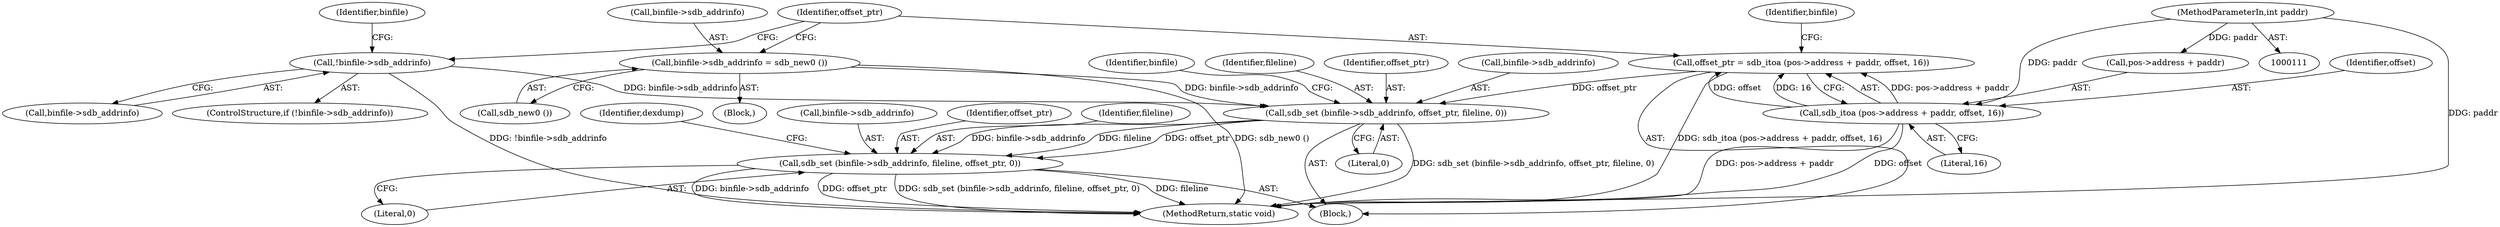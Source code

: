 digraph "0_radare2_ad55822430a03fe075221b543efb434567e9e431@pointer" {
"1001032" [label="(Call,sdb_set (binfile->sdb_addrinfo, fileline, offset_ptr, 0))"];
"1001025" [label="(Call,sdb_set (binfile->sdb_addrinfo, offset_ptr, fileline, 0))"];
"1001004" [label="(Call,binfile->sdb_addrinfo = sdb_new0 ())"];
"1000999" [label="(Call,!binfile->sdb_addrinfo)"];
"1001015" [label="(Call,offset_ptr = sdb_itoa (pos->address + paddr, offset, 16))"];
"1001017" [label="(Call,sdb_itoa (pos->address + paddr, offset, 16))"];
"1000117" [label="(MethodParameterIn,int paddr)"];
"1000998" [label="(ControlStructure,if (!binfile->sdb_addrinfo))"];
"1001033" [label="(Call,binfile->sdb_addrinfo)"];
"1001027" [label="(Identifier,binfile)"];
"1001018" [label="(Call,pos->address + paddr)"];
"1001004" [label="(Call,binfile->sdb_addrinfo = sdb_new0 ())"];
"1001008" [label="(Call,sdb_new0 ())"];
"1001026" [label="(Call,binfile->sdb_addrinfo)"];
"1001038" [label="(Literal,0)"];
"1001037" [label="(Identifier,offset_ptr)"];
"1001015" [label="(Call,offset_ptr = sdb_itoa (pos->address + paddr, offset, 16))"];
"1001003" [label="(Block,)"];
"1001005" [label="(Call,binfile->sdb_addrinfo)"];
"1001031" [label="(Literal,0)"];
"1001014" [label="(Block,)"];
"1001000" [label="(Call,binfile->sdb_addrinfo)"];
"1001006" [label="(Identifier,binfile)"];
"1001016" [label="(Identifier,offset_ptr)"];
"1000999" [label="(Call,!binfile->sdb_addrinfo)"];
"1001025" [label="(Call,sdb_set (binfile->sdb_addrinfo, offset_ptr, fileline, 0))"];
"1001034" [label="(Identifier,binfile)"];
"1001030" [label="(Identifier,fileline)"];
"1001187" [label="(MethodReturn,static void)"];
"1000117" [label="(MethodParameterIn,int paddr)"];
"1001029" [label="(Identifier,offset_ptr)"];
"1001024" [label="(Literal,16)"];
"1001032" [label="(Call,sdb_set (binfile->sdb_addrinfo, fileline, offset_ptr, 0))"];
"1001017" [label="(Call,sdb_itoa (pos->address + paddr, offset, 16))"];
"1001036" [label="(Identifier,fileline)"];
"1001023" [label="(Identifier,offset)"];
"1001041" [label="(Identifier,dexdump)"];
"1001032" -> "1001014"  [label="AST: "];
"1001032" -> "1001038"  [label="CFG: "];
"1001033" -> "1001032"  [label="AST: "];
"1001036" -> "1001032"  [label="AST: "];
"1001037" -> "1001032"  [label="AST: "];
"1001038" -> "1001032"  [label="AST: "];
"1001041" -> "1001032"  [label="CFG: "];
"1001032" -> "1001187"  [label="DDG: fileline"];
"1001032" -> "1001187"  [label="DDG: binfile->sdb_addrinfo"];
"1001032" -> "1001187"  [label="DDG: offset_ptr"];
"1001032" -> "1001187"  [label="DDG: sdb_set (binfile->sdb_addrinfo, fileline, offset_ptr, 0)"];
"1001025" -> "1001032"  [label="DDG: binfile->sdb_addrinfo"];
"1001025" -> "1001032"  [label="DDG: fileline"];
"1001025" -> "1001032"  [label="DDG: offset_ptr"];
"1001025" -> "1001014"  [label="AST: "];
"1001025" -> "1001031"  [label="CFG: "];
"1001026" -> "1001025"  [label="AST: "];
"1001029" -> "1001025"  [label="AST: "];
"1001030" -> "1001025"  [label="AST: "];
"1001031" -> "1001025"  [label="AST: "];
"1001034" -> "1001025"  [label="CFG: "];
"1001025" -> "1001187"  [label="DDG: sdb_set (binfile->sdb_addrinfo, offset_ptr, fileline, 0)"];
"1001004" -> "1001025"  [label="DDG: binfile->sdb_addrinfo"];
"1000999" -> "1001025"  [label="DDG: binfile->sdb_addrinfo"];
"1001015" -> "1001025"  [label="DDG: offset_ptr"];
"1001004" -> "1001003"  [label="AST: "];
"1001004" -> "1001008"  [label="CFG: "];
"1001005" -> "1001004"  [label="AST: "];
"1001008" -> "1001004"  [label="AST: "];
"1001016" -> "1001004"  [label="CFG: "];
"1001004" -> "1001187"  [label="DDG: sdb_new0 ()"];
"1000999" -> "1000998"  [label="AST: "];
"1000999" -> "1001000"  [label="CFG: "];
"1001000" -> "1000999"  [label="AST: "];
"1001006" -> "1000999"  [label="CFG: "];
"1001016" -> "1000999"  [label="CFG: "];
"1000999" -> "1001187"  [label="DDG: !binfile->sdb_addrinfo"];
"1001015" -> "1001014"  [label="AST: "];
"1001015" -> "1001017"  [label="CFG: "];
"1001016" -> "1001015"  [label="AST: "];
"1001017" -> "1001015"  [label="AST: "];
"1001027" -> "1001015"  [label="CFG: "];
"1001015" -> "1001187"  [label="DDG: sdb_itoa (pos->address + paddr, offset, 16)"];
"1001017" -> "1001015"  [label="DDG: pos->address + paddr"];
"1001017" -> "1001015"  [label="DDG: offset"];
"1001017" -> "1001015"  [label="DDG: 16"];
"1001017" -> "1001024"  [label="CFG: "];
"1001018" -> "1001017"  [label="AST: "];
"1001023" -> "1001017"  [label="AST: "];
"1001024" -> "1001017"  [label="AST: "];
"1001017" -> "1001187"  [label="DDG: pos->address + paddr"];
"1001017" -> "1001187"  [label="DDG: offset"];
"1000117" -> "1001017"  [label="DDG: paddr"];
"1000117" -> "1000111"  [label="AST: "];
"1000117" -> "1001187"  [label="DDG: paddr"];
"1000117" -> "1001018"  [label="DDG: paddr"];
}
